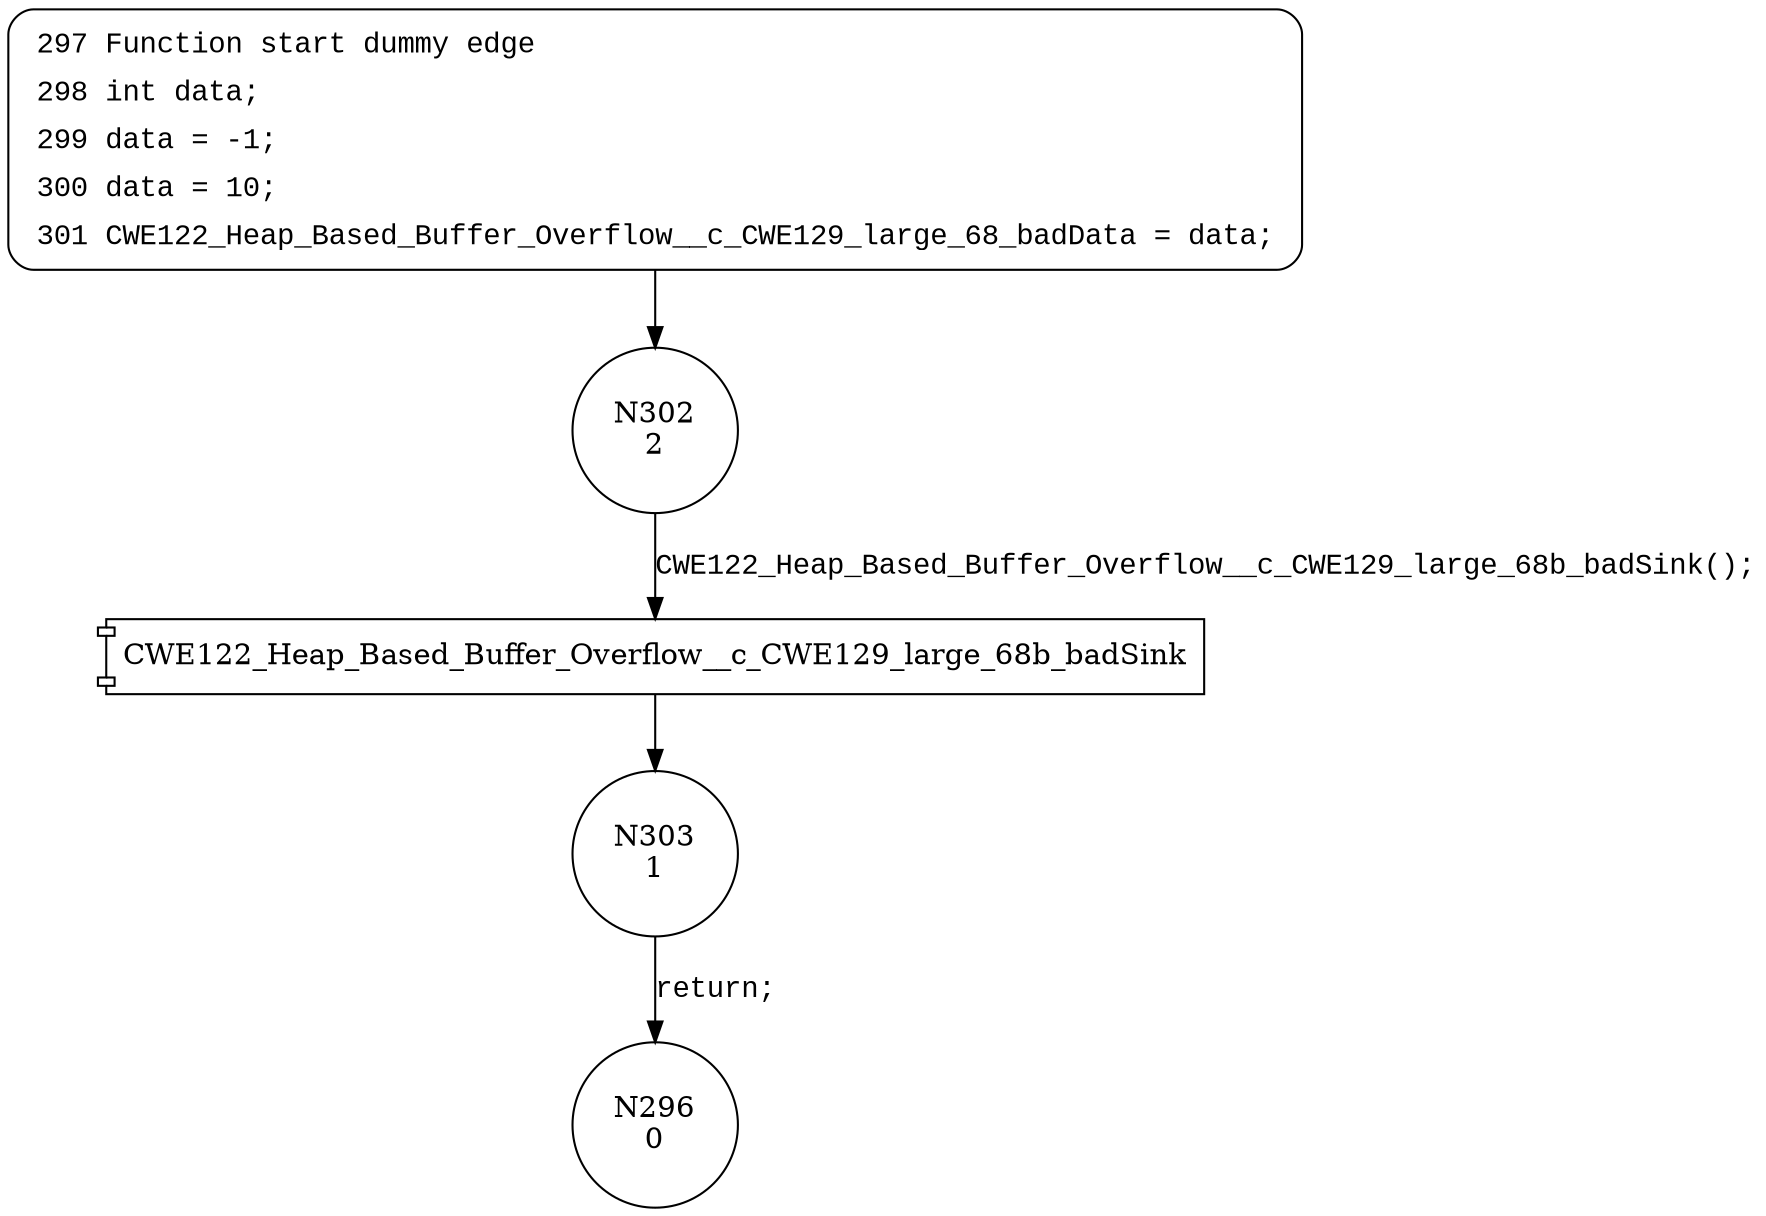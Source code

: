 digraph CWE122_Heap_Based_Buffer_Overflow__c_CWE129_large_68_bad {
302 [shape="circle" label="N302\n2"]
303 [shape="circle" label="N303\n1"]
296 [shape="circle" label="N296\n0"]
297 [style="filled,bold" penwidth="1" fillcolor="white" fontname="Courier New" shape="Mrecord" label=<<table border="0" cellborder="0" cellpadding="3" bgcolor="white"><tr><td align="right">297</td><td align="left">Function start dummy edge</td></tr><tr><td align="right">298</td><td align="left">int data;</td></tr><tr><td align="right">299</td><td align="left">data = -1;</td></tr><tr><td align="right">300</td><td align="left">data = 10;</td></tr><tr><td align="right">301</td><td align="left">CWE122_Heap_Based_Buffer_Overflow__c_CWE129_large_68_badData = data;</td></tr></table>>]
297 -> 302[label=""]
100022 [shape="component" label="CWE122_Heap_Based_Buffer_Overflow__c_CWE129_large_68b_badSink"]
302 -> 100022 [label="CWE122_Heap_Based_Buffer_Overflow__c_CWE129_large_68b_badSink();" fontname="Courier New"]
100022 -> 303 [label="" fontname="Courier New"]
303 -> 296 [label="return;" fontname="Courier New"]
}